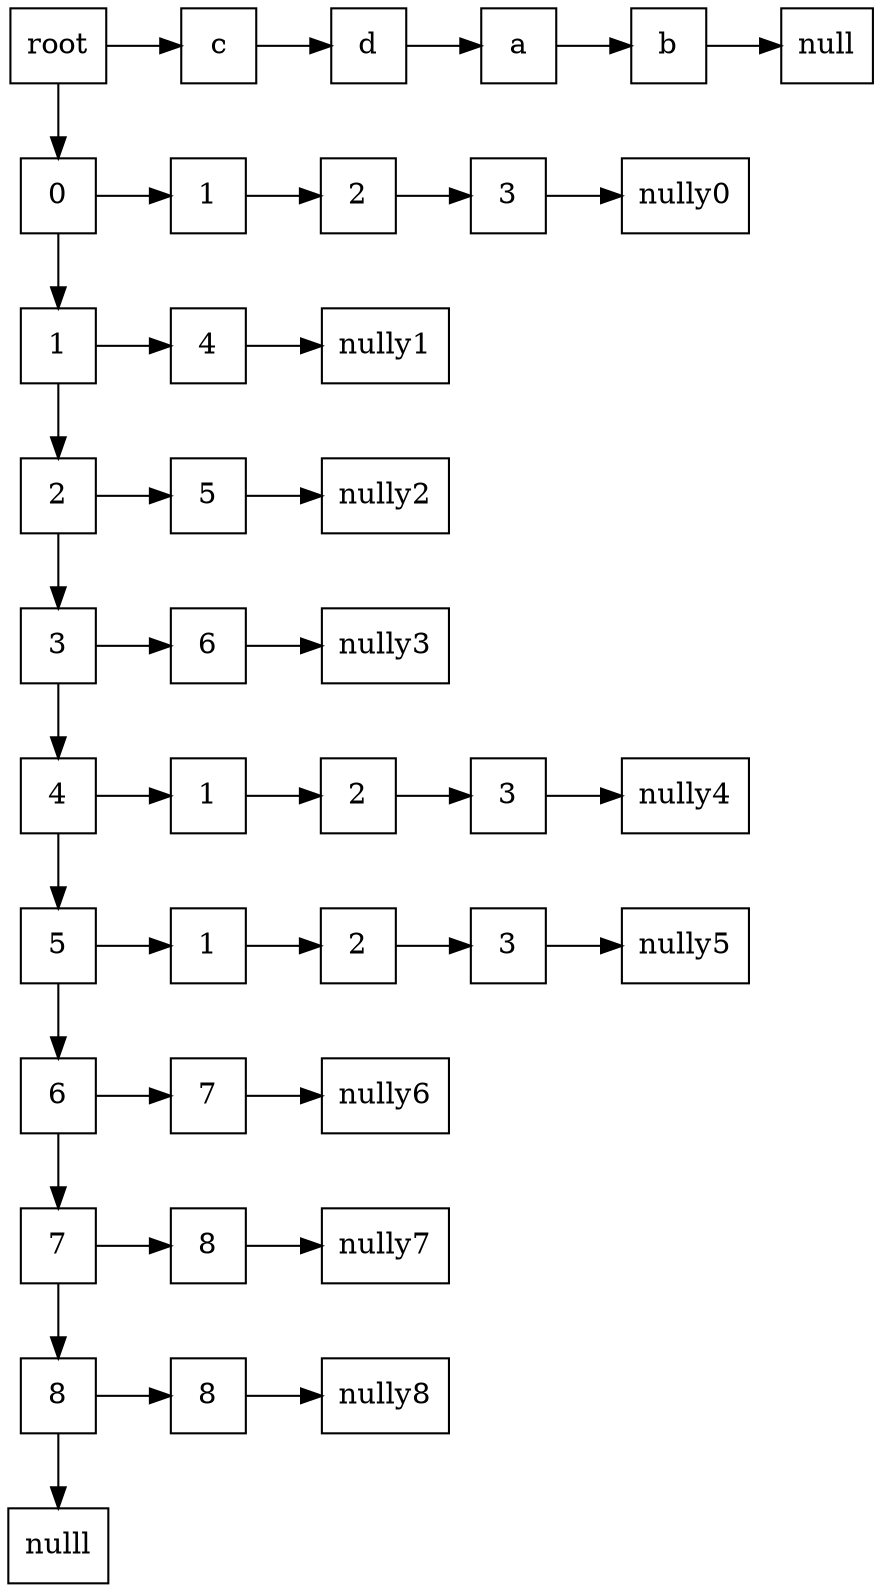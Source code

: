 digraph tabla{ 
 	rankdir=TB;
	node [shape=rectangle, height=0.5, width=0.5];
	graph[ nodesep = 0.5];
	c[label="c"];
	d[label="d"];
	a[label="a"];
	b[label="b"];
	root[label="root"];
	y0[label="0"];
	y1[label="1"];
	y2[label="2"];
	y3[label="3"];
	y4[label="4"];
	y5[label="5"];
	y6[label="6"];
	y7[label="7"];
	y8[label="8"];
	root -> c -> d -> a -> b -> null
	root -> y0 -> y1 -> y2 -> y3 -> y4 -> y5 -> y6 -> y7 -> y8 -> nulll
	xy01[label="1"]
	xy02[label="2"]
	xy03[label="3"]
	xy14[label="4"]
	xy25[label="5"]
	xy36[label="6"]
	xy41[label="1"]
	xy42[label="2"]
	xy43[label="3"]
	xy51[label="1"]
	xy52[label="2"]
	xy53[label="3"]
	xy67[label="7"]
	xy78[label="8"]
	xy88[label="8"]
	y0 -> xy01 -> xy02 -> xy03 -> nully0[constraint=false];
	y1 -> xy14 -> nully1[constraint=false];
	y2 -> xy25 -> nully2[constraint=false];
	y3 -> xy36 -> nully3[constraint=false];
	y4 -> xy41 -> xy42 -> xy43 -> nully4[constraint=false];
	y5 -> xy51 -> xy52 -> xy53 -> nully5[constraint=false];
	y6 -> xy67 -> nully6[constraint=false];
	y7 -> xy78 -> nully7[constraint=false];
	y8 -> xy88 -> nully8[constraint=false];
	{ rank=same;root;null;c;d;a;b}
	{ rank=same;y0;nully0;xy01;xy02;xy03}
	{ rank=same;y1;nully1;xy14}
	{ rank=same;y2;nully2;xy25}
	{ rank=same;y3;nully3;xy36}
	{ rank=same;y4;nully4;xy41;xy42;xy43}
	{ rank=same;y5;nully5;xy51;xy52;xy53}
	{ rank=same;y6;nully6;xy67}
	{ rank=same;y7;nully7;xy78}
	{ rank=same;y8;nully8;xy88}
}